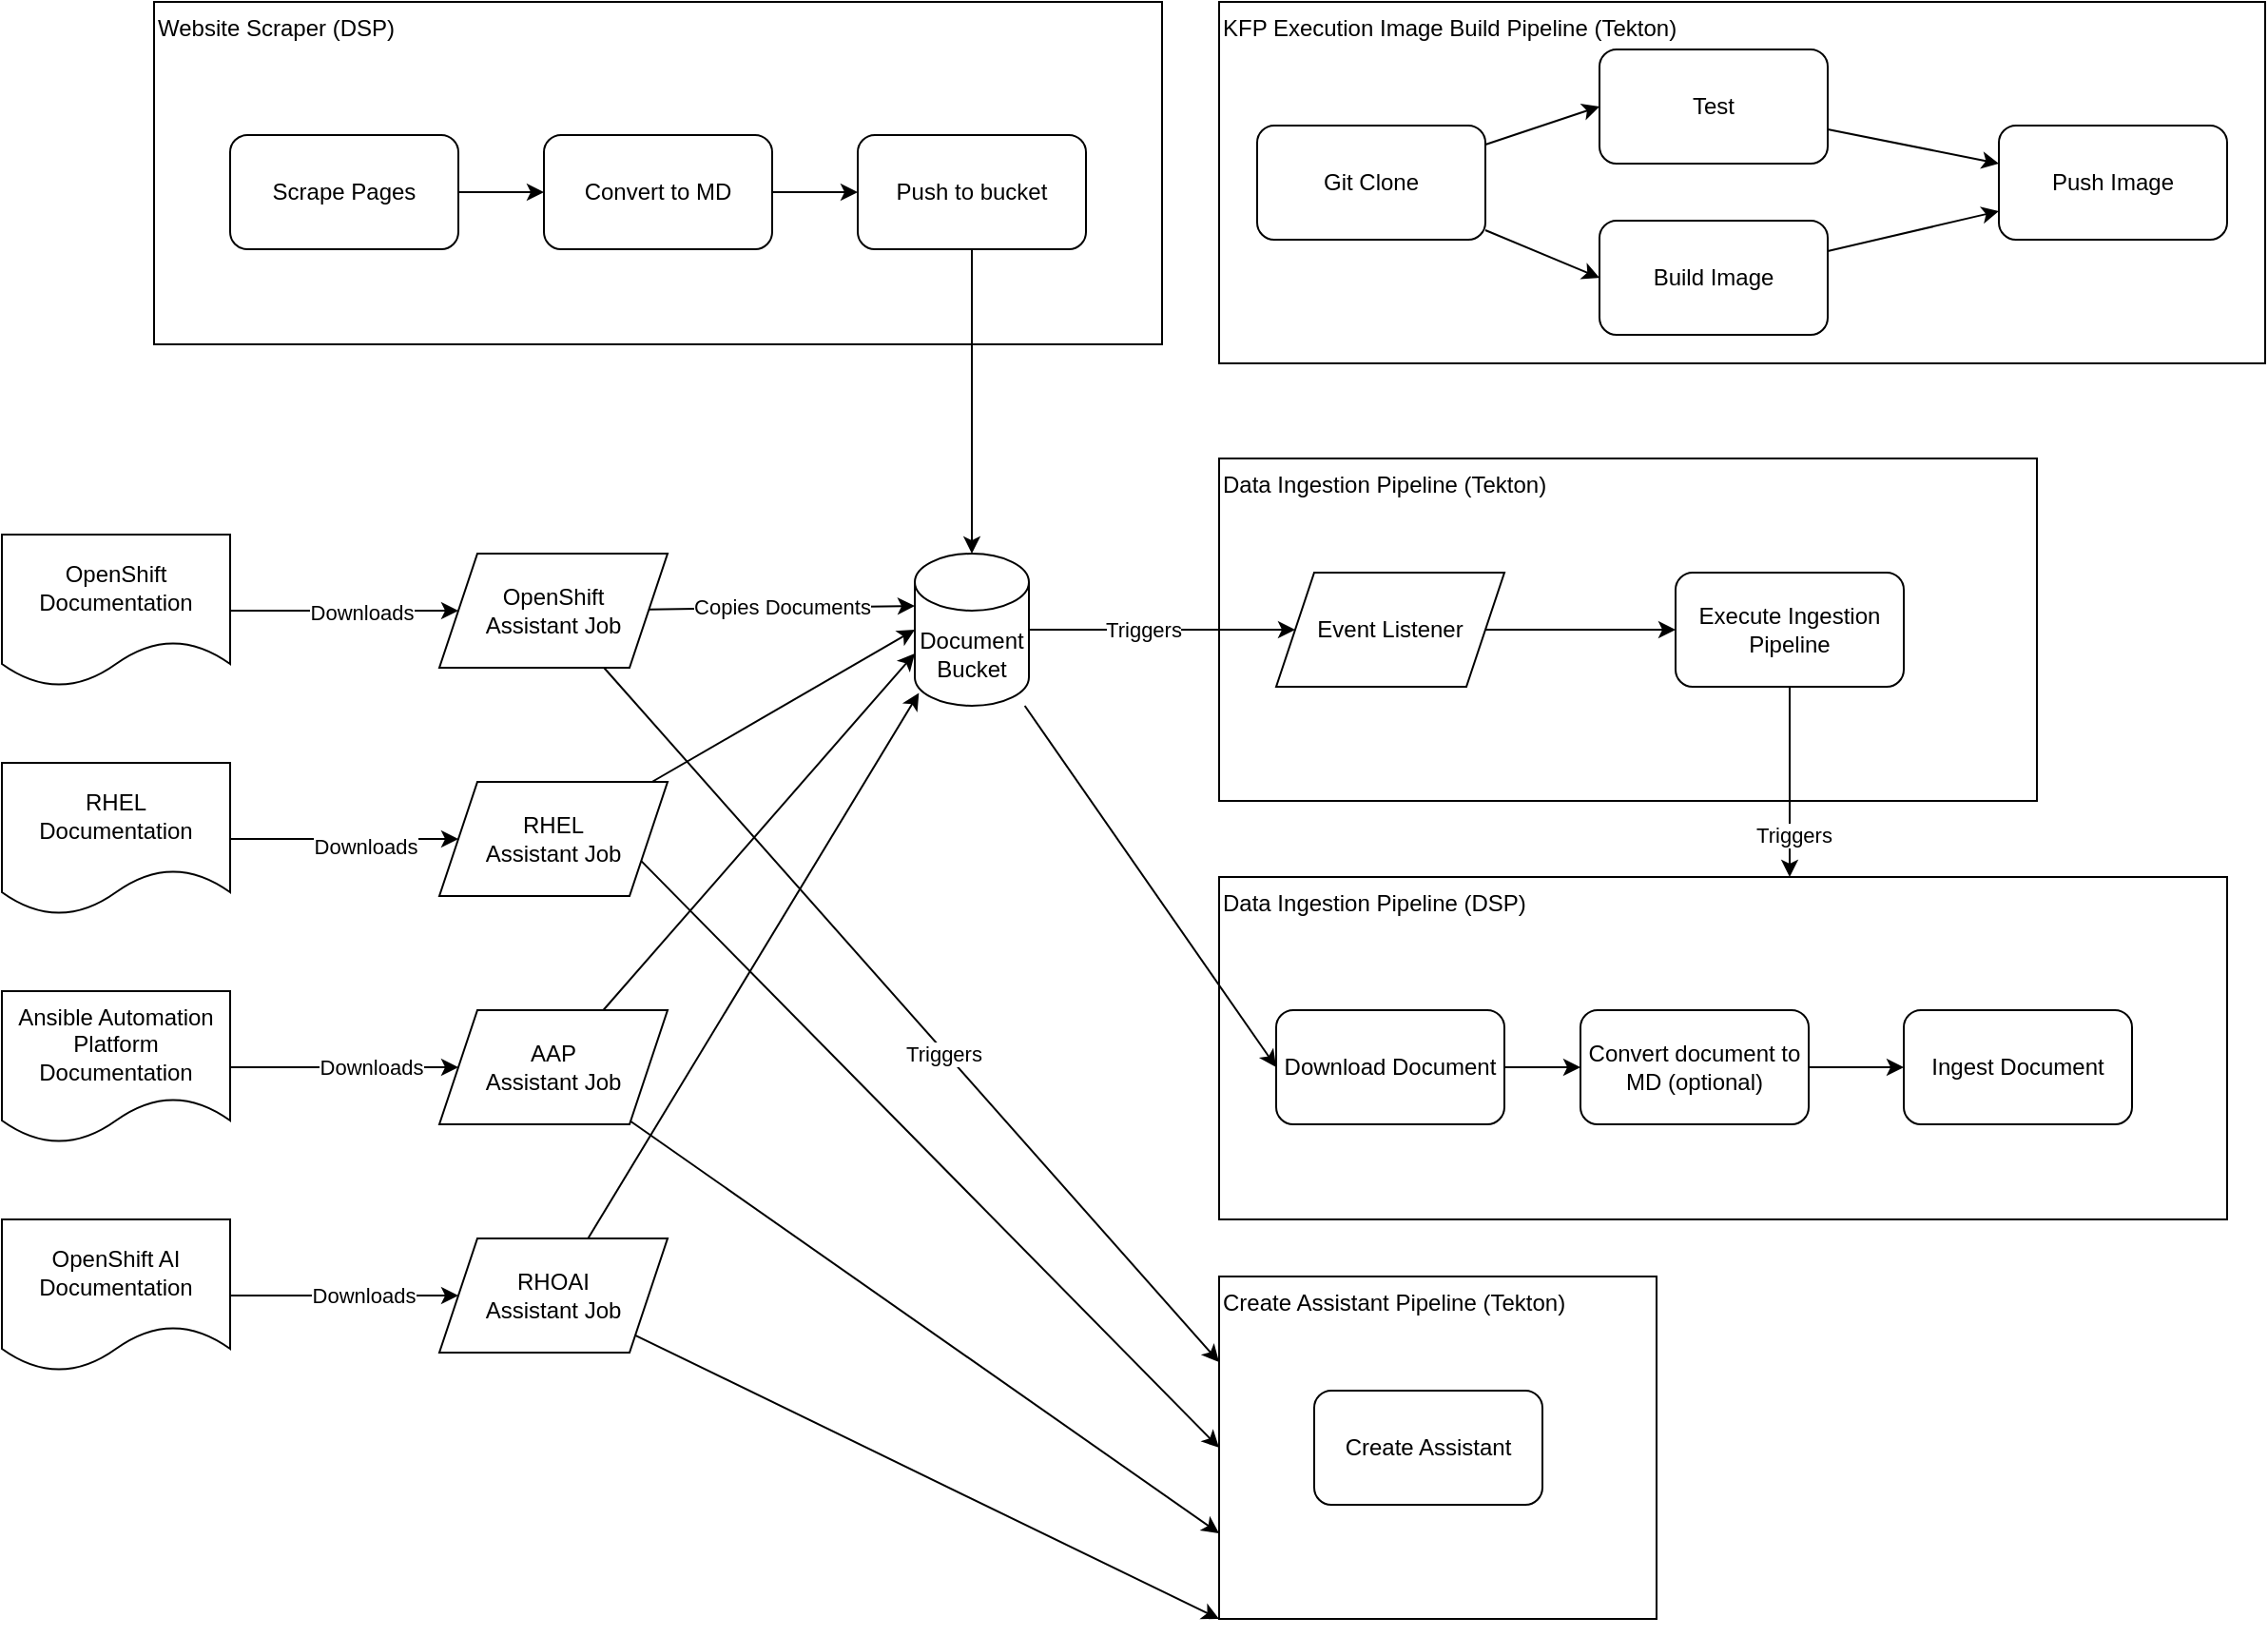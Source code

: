 <mxfile>
    <diagram id="ZdjD4A3MhPQJD62J9qe_" name="Page-1">
        <mxGraphModel dx="2115" dy="995" grid="1" gridSize="10" guides="1" tooltips="1" connect="1" arrows="1" fold="1" page="1" pageScale="1" pageWidth="850" pageHeight="1100" math="0" shadow="0">
            <root>
                <mxCell id="0"/>
                <mxCell id="1" parent="0"/>
                <mxCell id="30" value="Data Ingestion Pipeline (DSP)" style="rounded=0;whiteSpace=wrap;html=1;align=left;verticalAlign=top;" vertex="1" parent="1">
                    <mxGeometry x="40" y="570" width="530" height="180" as="geometry"/>
                </mxCell>
                <mxCell id="6" value="KFP Execution Image Build Pipeline (Tekton)" style="rounded=0;whiteSpace=wrap;html=1;align=left;verticalAlign=top;" vertex="1" parent="1">
                    <mxGeometry x="40" y="110" width="550" height="190" as="geometry"/>
                </mxCell>
                <mxCell id="7" style="edgeStyle=none;html=1;entryX=0;entryY=0.5;entryDx=0;entryDy=0;" edge="1" parent="1" source="2" target="3">
                    <mxGeometry relative="1" as="geometry"/>
                </mxCell>
                <mxCell id="8" style="edgeStyle=none;html=1;entryX=0;entryY=0.5;entryDx=0;entryDy=0;" edge="1" parent="1" source="2" target="4">
                    <mxGeometry relative="1" as="geometry"/>
                </mxCell>
                <mxCell id="2" value="Git Clone" style="rounded=1;whiteSpace=wrap;html=1;" vertex="1" parent="1">
                    <mxGeometry x="60" y="175" width="120" height="60" as="geometry"/>
                </mxCell>
                <mxCell id="10" style="edgeStyle=none;html=1;entryX=0;entryY=0.333;entryDx=0;entryDy=0;entryPerimeter=0;" edge="1" parent="1" source="3" target="5">
                    <mxGeometry relative="1" as="geometry"/>
                </mxCell>
                <mxCell id="3" value="Test" style="rounded=1;whiteSpace=wrap;html=1;" vertex="1" parent="1">
                    <mxGeometry x="240" y="135" width="120" height="60" as="geometry"/>
                </mxCell>
                <mxCell id="9" style="edgeStyle=none;html=1;entryX=0;entryY=0.75;entryDx=0;entryDy=0;" edge="1" parent="1" source="4" target="5">
                    <mxGeometry relative="1" as="geometry"/>
                </mxCell>
                <mxCell id="4" value="Build Image" style="rounded=1;whiteSpace=wrap;html=1;" vertex="1" parent="1">
                    <mxGeometry x="240" y="225" width="120" height="60" as="geometry"/>
                </mxCell>
                <mxCell id="5" value="Push Image" style="rounded=1;whiteSpace=wrap;html=1;" vertex="1" parent="1">
                    <mxGeometry x="450" y="175" width="120" height="60" as="geometry"/>
                </mxCell>
                <mxCell id="11" value="Data Ingestion Pipeline (Tekton)" style="rounded=0;whiteSpace=wrap;html=1;align=left;verticalAlign=top;" vertex="1" parent="1">
                    <mxGeometry x="40" y="350" width="430" height="180" as="geometry"/>
                </mxCell>
                <mxCell id="15" style="edgeStyle=none;html=1;" edge="1" parent="1" source="13" target="14">
                    <mxGeometry relative="1" as="geometry"/>
                </mxCell>
                <mxCell id="13" value="Event Listener" style="shape=parallelogram;perimeter=parallelogramPerimeter;whiteSpace=wrap;html=1;fixedSize=1;" vertex="1" parent="1">
                    <mxGeometry x="70" y="410" width="120" height="60" as="geometry"/>
                </mxCell>
                <mxCell id="31" style="edgeStyle=none;html=1;" edge="1" parent="1" source="14">
                    <mxGeometry relative="1" as="geometry">
                        <mxPoint x="340" y="570" as="targetPoint"/>
                    </mxGeometry>
                </mxCell>
                <mxCell id="32" value="Triggers" style="edgeLabel;html=1;align=center;verticalAlign=middle;resizable=0;points=[];" vertex="1" connectable="0" parent="31">
                    <mxGeometry x="0.552" y="2" relative="1" as="geometry">
                        <mxPoint as="offset"/>
                    </mxGeometry>
                </mxCell>
                <mxCell id="14" value="Execute Ingestion Pipeline" style="rounded=1;whiteSpace=wrap;html=1;" vertex="1" parent="1">
                    <mxGeometry x="280" y="410" width="120" height="60" as="geometry"/>
                </mxCell>
                <mxCell id="17" style="edgeStyle=none;html=1;entryX=0;entryY=0.5;entryDx=0;entryDy=0;" edge="1" parent="1" source="16" target="13">
                    <mxGeometry relative="1" as="geometry"/>
                </mxCell>
                <mxCell id="18" value="Triggers" style="edgeLabel;html=1;align=center;verticalAlign=middle;resizable=0;points=[];" vertex="1" connectable="0" parent="17">
                    <mxGeometry x="-0.221" y="-3" relative="1" as="geometry">
                        <mxPoint x="5" y="-3" as="offset"/>
                    </mxGeometry>
                </mxCell>
                <mxCell id="34" style="edgeStyle=none;html=1;entryX=0;entryY=0.5;entryDx=0;entryDy=0;" edge="1" parent="1" source="16" target="33">
                    <mxGeometry relative="1" as="geometry"/>
                </mxCell>
                <mxCell id="16" value="Document&lt;br&gt;Bucket" style="shape=cylinder3;whiteSpace=wrap;html=1;boundedLbl=1;backgroundOutline=1;size=15;" vertex="1" parent="1">
                    <mxGeometry x="-120" y="400" width="60" height="80" as="geometry"/>
                </mxCell>
                <mxCell id="38" style="edgeStyle=none;html=1;entryX=0;entryY=0.5;entryDx=0;entryDy=0;" edge="1" parent="1" source="19" target="20">
                    <mxGeometry relative="1" as="geometry"/>
                </mxCell>
                <mxCell id="44" value="Downloads" style="edgeLabel;html=1;align=center;verticalAlign=middle;resizable=0;points=[];" vertex="1" connectable="0" parent="38">
                    <mxGeometry x="0.153" y="-1" relative="1" as="geometry">
                        <mxPoint as="offset"/>
                    </mxGeometry>
                </mxCell>
                <mxCell id="19" value="OpenShift Documentation" style="shape=document;whiteSpace=wrap;html=1;boundedLbl=1;" vertex="1" parent="1">
                    <mxGeometry x="-600" y="390" width="120" height="80" as="geometry"/>
                </mxCell>
                <mxCell id="22" style="edgeStyle=none;html=1;entryX=0;entryY=0;entryDx=0;entryDy=27.5;entryPerimeter=0;" edge="1" parent="1" source="20" target="16">
                    <mxGeometry relative="1" as="geometry"/>
                </mxCell>
                <mxCell id="23" value="Copies Documents" style="edgeLabel;html=1;align=center;verticalAlign=middle;resizable=0;points=[];" vertex="1" connectable="0" parent="22">
                    <mxGeometry x="0.245" y="-2" relative="1" as="geometry">
                        <mxPoint x="-17" y="-2" as="offset"/>
                    </mxGeometry>
                </mxCell>
                <mxCell id="39" style="edgeStyle=none;html=1;entryX=0;entryY=0.25;entryDx=0;entryDy=0;" edge="1" parent="1" source="20" target="36">
                    <mxGeometry relative="1" as="geometry"/>
                </mxCell>
                <mxCell id="40" value="Triggers" style="edgeLabel;html=1;align=center;verticalAlign=middle;resizable=0;points=[];" vertex="1" connectable="0" parent="39">
                    <mxGeometry x="0.106" y="-1" relative="1" as="geometry">
                        <mxPoint as="offset"/>
                    </mxGeometry>
                </mxCell>
                <mxCell id="20" value="OpenShift &lt;br&gt;Assistant Job" style="shape=parallelogram;perimeter=parallelogramPerimeter;whiteSpace=wrap;html=1;fixedSize=1;" vertex="1" parent="1">
                    <mxGeometry x="-370" y="400" width="120" height="60" as="geometry"/>
                </mxCell>
                <mxCell id="47" style="edgeStyle=none;html=1;entryX=0;entryY=0.5;entryDx=0;entryDy=0;" edge="1" parent="1" source="21" target="43">
                    <mxGeometry relative="1" as="geometry"/>
                </mxCell>
                <mxCell id="50" value="Downloads" style="edgeLabel;html=1;align=center;verticalAlign=middle;resizable=0;points=[];" vertex="1" connectable="0" parent="47">
                    <mxGeometry x="0.336" relative="1" as="geometry">
                        <mxPoint x="-10" as="offset"/>
                    </mxGeometry>
                </mxCell>
                <mxCell id="21" value="OpenShift AI Documentation" style="shape=document;whiteSpace=wrap;html=1;boundedLbl=1;" vertex="1" parent="1">
                    <mxGeometry x="-600" y="750" width="120" height="80" as="geometry"/>
                </mxCell>
                <mxCell id="45" style="edgeStyle=none;html=1;entryX=0;entryY=0.5;entryDx=0;entryDy=0;" edge="1" parent="1" source="24" target="41">
                    <mxGeometry relative="1" as="geometry"/>
                </mxCell>
                <mxCell id="48" value="Downloads" style="edgeLabel;html=1;align=center;verticalAlign=middle;resizable=0;points=[];" vertex="1" connectable="0" parent="45">
                    <mxGeometry x="0.186" y="-4" relative="1" as="geometry">
                        <mxPoint as="offset"/>
                    </mxGeometry>
                </mxCell>
                <mxCell id="24" value="RHEL &lt;br&gt;Documentation" style="shape=document;whiteSpace=wrap;html=1;boundedLbl=1;" vertex="1" parent="1">
                    <mxGeometry x="-600" y="510" width="120" height="80" as="geometry"/>
                </mxCell>
                <mxCell id="46" style="edgeStyle=none;html=1;entryX=0;entryY=0.5;entryDx=0;entryDy=0;" edge="1" parent="1" source="25" target="42">
                    <mxGeometry relative="1" as="geometry"/>
                </mxCell>
                <mxCell id="49" value="Downloads" style="edgeLabel;html=1;align=center;verticalAlign=middle;resizable=0;points=[];" vertex="1" connectable="0" parent="46">
                    <mxGeometry x="0.236" relative="1" as="geometry">
                        <mxPoint as="offset"/>
                    </mxGeometry>
                </mxCell>
                <mxCell id="25" value="Ansible Automation Platform Documentation" style="shape=document;whiteSpace=wrap;html=1;boundedLbl=1;" vertex="1" parent="1">
                    <mxGeometry x="-600" y="630" width="120" height="80" as="geometry"/>
                </mxCell>
                <mxCell id="58" style="edgeStyle=none;html=1;entryX=0;entryY=0.5;entryDx=0;entryDy=0;" edge="1" parent="1" source="33" target="35">
                    <mxGeometry relative="1" as="geometry"/>
                </mxCell>
                <mxCell id="33" value="Download Document" style="rounded=1;whiteSpace=wrap;html=1;" vertex="1" parent="1">
                    <mxGeometry x="70" y="640" width="120" height="60" as="geometry"/>
                </mxCell>
                <mxCell id="59" style="edgeStyle=none;html=1;" edge="1" parent="1" source="35" target="57">
                    <mxGeometry relative="1" as="geometry"/>
                </mxCell>
                <mxCell id="35" value="Convert document to MD (optional)" style="rounded=1;whiteSpace=wrap;html=1;" vertex="1" parent="1">
                    <mxGeometry x="230" y="640" width="120" height="60" as="geometry"/>
                </mxCell>
                <mxCell id="36" value="Create Assistant Pipeline (Tekton)" style="rounded=0;whiteSpace=wrap;html=1;align=left;verticalAlign=top;" vertex="1" parent="1">
                    <mxGeometry x="40" y="780" width="230" height="180" as="geometry"/>
                </mxCell>
                <mxCell id="37" value="Create Assistant" style="rounded=1;whiteSpace=wrap;html=1;" vertex="1" parent="1">
                    <mxGeometry x="90" y="840" width="120" height="60" as="geometry"/>
                </mxCell>
                <mxCell id="51" style="edgeStyle=none;html=1;entryX=0;entryY=0.5;entryDx=0;entryDy=0;exitX=1;exitY=0.75;exitDx=0;exitDy=0;" edge="1" parent="1" source="41" target="36">
                    <mxGeometry relative="1" as="geometry"/>
                </mxCell>
                <mxCell id="53" style="edgeStyle=none;html=1;" edge="1" parent="1" source="41">
                    <mxGeometry relative="1" as="geometry">
                        <mxPoint x="-120" y="440" as="targetPoint"/>
                    </mxGeometry>
                </mxCell>
                <mxCell id="41" value="RHEL&lt;br&gt;Assistant Job" style="shape=parallelogram;perimeter=parallelogramPerimeter;whiteSpace=wrap;html=1;fixedSize=1;" vertex="1" parent="1">
                    <mxGeometry x="-370" y="520" width="120" height="60" as="geometry"/>
                </mxCell>
                <mxCell id="52" style="edgeStyle=none;html=1;entryX=0;entryY=0.75;entryDx=0;entryDy=0;" edge="1" parent="1" source="42" target="36">
                    <mxGeometry relative="1" as="geometry"/>
                </mxCell>
                <mxCell id="54" style="edgeStyle=none;html=1;entryX=0;entryY=0;entryDx=0;entryDy=52.5;entryPerimeter=0;" edge="1" parent="1" source="42" target="16">
                    <mxGeometry relative="1" as="geometry"/>
                </mxCell>
                <mxCell id="42" value="AAP&lt;br&gt;Assistant Job" style="shape=parallelogram;perimeter=parallelogramPerimeter;whiteSpace=wrap;html=1;fixedSize=1;" vertex="1" parent="1">
                    <mxGeometry x="-370" y="640" width="120" height="60" as="geometry"/>
                </mxCell>
                <mxCell id="55" style="edgeStyle=none;html=1;entryX=0.036;entryY=0.915;entryDx=0;entryDy=0;entryPerimeter=0;" edge="1" parent="1" source="43" target="16">
                    <mxGeometry relative="1" as="geometry"/>
                </mxCell>
                <mxCell id="56" style="edgeStyle=none;html=1;entryX=0;entryY=1;entryDx=0;entryDy=0;" edge="1" parent="1" source="43" target="36">
                    <mxGeometry relative="1" as="geometry"/>
                </mxCell>
                <mxCell id="43" value="RHOAI&lt;br&gt;Assistant Job" style="shape=parallelogram;perimeter=parallelogramPerimeter;whiteSpace=wrap;html=1;fixedSize=1;" vertex="1" parent="1">
                    <mxGeometry x="-370" y="760" width="120" height="60" as="geometry"/>
                </mxCell>
                <mxCell id="57" value="Ingest Document" style="rounded=1;whiteSpace=wrap;html=1;" vertex="1" parent="1">
                    <mxGeometry x="400" y="640" width="120" height="60" as="geometry"/>
                </mxCell>
                <mxCell id="60" value="Website Scraper (DSP)" style="rounded=0;whiteSpace=wrap;html=1;align=left;verticalAlign=top;" vertex="1" parent="1">
                    <mxGeometry x="-520" y="110" width="530" height="180" as="geometry"/>
                </mxCell>
                <mxCell id="64" style="edgeStyle=none;html=1;entryX=0;entryY=0.5;entryDx=0;entryDy=0;" edge="1" parent="1" source="61" target="62">
                    <mxGeometry relative="1" as="geometry"/>
                </mxCell>
                <mxCell id="61" value="Scrape Pages" style="rounded=1;whiteSpace=wrap;html=1;" vertex="1" parent="1">
                    <mxGeometry x="-480" y="180" width="120" height="60" as="geometry"/>
                </mxCell>
                <mxCell id="65" style="edgeStyle=none;html=1;" edge="1" parent="1" source="62" target="63">
                    <mxGeometry relative="1" as="geometry"/>
                </mxCell>
                <mxCell id="62" value="Convert to MD" style="rounded=1;whiteSpace=wrap;html=1;" vertex="1" parent="1">
                    <mxGeometry x="-315" y="180" width="120" height="60" as="geometry"/>
                </mxCell>
                <mxCell id="66" style="edgeStyle=none;html=1;entryX=0.5;entryY=0;entryDx=0;entryDy=0;entryPerimeter=0;" edge="1" parent="1" source="63" target="16">
                    <mxGeometry relative="1" as="geometry"/>
                </mxCell>
                <mxCell id="63" value="Push to bucket" style="rounded=1;whiteSpace=wrap;html=1;" vertex="1" parent="1">
                    <mxGeometry x="-150" y="180" width="120" height="60" as="geometry"/>
                </mxCell>
            </root>
        </mxGraphModel>
    </diagram>
</mxfile>